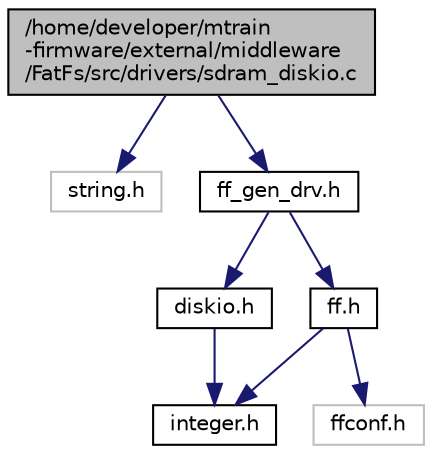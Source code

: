 digraph "/home/developer/mtrain-firmware/external/middleware/FatFs/src/drivers/sdram_diskio.c"
{
  edge [fontname="Helvetica",fontsize="10",labelfontname="Helvetica",labelfontsize="10"];
  node [fontname="Helvetica",fontsize="10",shape=record];
  Node0 [label="/home/developer/mtrain\l-firmware/external/middleware\l/FatFs/src/drivers/sdram_diskio.c",height=0.2,width=0.4,color="black", fillcolor="grey75", style="filled", fontcolor="black"];
  Node0 -> Node1 [color="midnightblue",fontsize="10",style="solid",fontname="Helvetica"];
  Node1 [label="string.h",height=0.2,width=0.4,color="grey75", fillcolor="white", style="filled"];
  Node0 -> Node2 [color="midnightblue",fontsize="10",style="solid",fontname="Helvetica"];
  Node2 [label="ff_gen_drv.h",height=0.2,width=0.4,color="black", fillcolor="white", style="filled",URL="$ff__gen__drv_8h.html",tooltip="Header for ff_gen_drv.c module. "];
  Node2 -> Node3 [color="midnightblue",fontsize="10",style="solid",fontname="Helvetica"];
  Node3 [label="diskio.h",height=0.2,width=0.4,color="black", fillcolor="white", style="filled",URL="$diskio_8h.html"];
  Node3 -> Node4 [color="midnightblue",fontsize="10",style="solid",fontname="Helvetica"];
  Node4 [label="integer.h",height=0.2,width=0.4,color="black", fillcolor="white", style="filled",URL="$integer_8h.html"];
  Node2 -> Node5 [color="midnightblue",fontsize="10",style="solid",fontname="Helvetica"];
  Node5 [label="ff.h",height=0.2,width=0.4,color="black", fillcolor="white", style="filled",URL="$ff_8h.html"];
  Node5 -> Node4 [color="midnightblue",fontsize="10",style="solid",fontname="Helvetica"];
  Node5 -> Node6 [color="midnightblue",fontsize="10",style="solid",fontname="Helvetica"];
  Node6 [label="ffconf.h",height=0.2,width=0.4,color="grey75", fillcolor="white", style="filled"];
}
